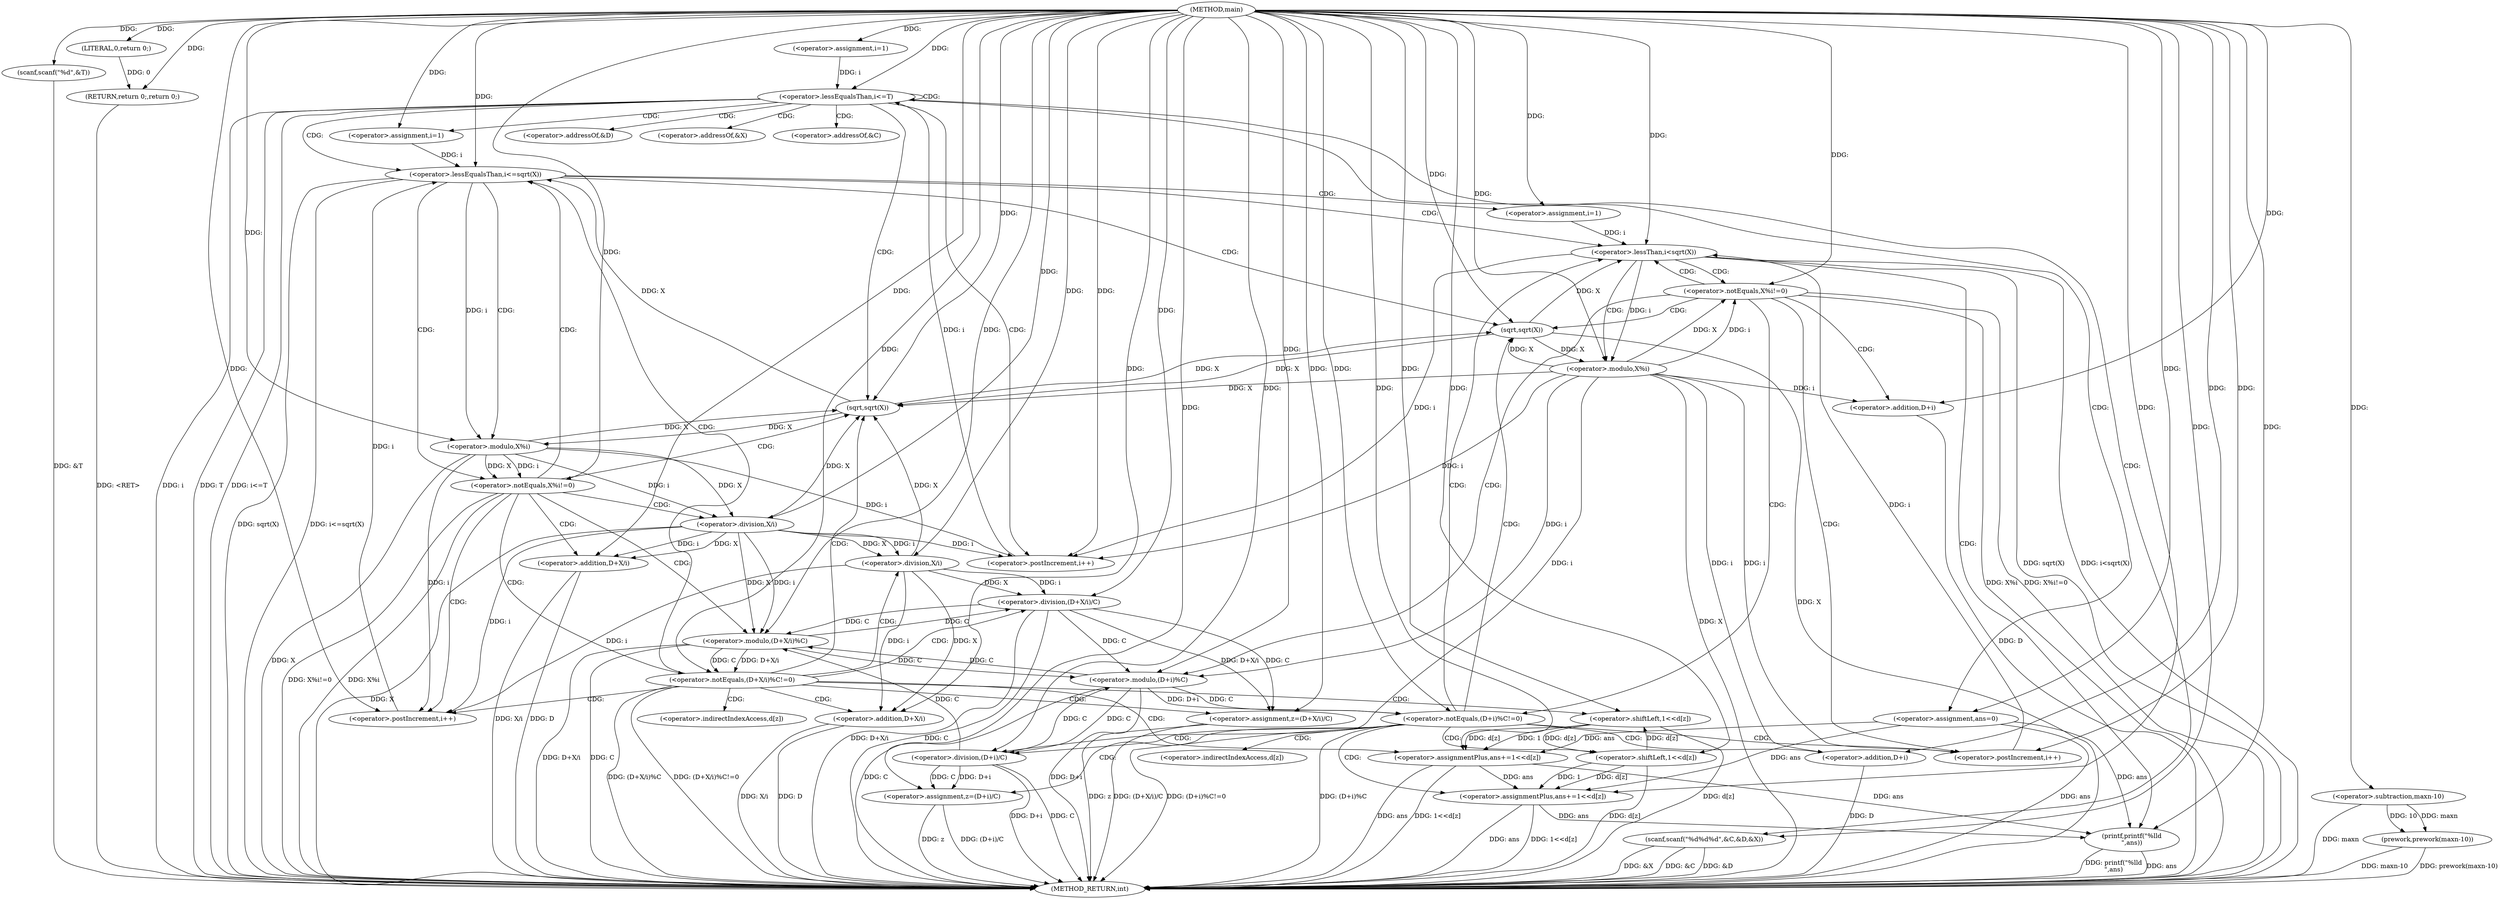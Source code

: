 digraph "main" {  
"1000225" [label = "(METHOD,main)" ]
"1000357" [label = "(METHOD_RETURN,int)" ]
"1000228" [label = "(scanf,scanf(\"%d\",&T))" ]
"1000232" [label = "(prework,prework(maxn-10))" ]
"1000355" [label = "(RETURN,return 0;,return 0;)" ]
"1000238" [label = "(<operator>.assignment,i=1)" ]
"1000241" [label = "(<operator>.lessEqualsThan,i<=T)" ]
"1000244" [label = "(<operator>.postIncrement,i++)" ]
"1000356" [label = "(LITERAL,0,return 0;)" ]
"1000233" [label = "(<operator>.subtraction,maxn-10)" ]
"1000248" [label = "(<operator>.assignment,ans=0)" ]
"1000254" [label = "(scanf,scanf(\"%d%d%d\",&C,&D,&X))" ]
"1000352" [label = "(printf,printf(\"%lld\n\",ans))" ]
"1000264" [label = "(<operator>.assignment,i=1)" ]
"1000267" [label = "(<operator>.lessEqualsThan,i<=sqrt(X))" ]
"1000271" [label = "(<operator>.postIncrement,i++)" ]
"1000311" [label = "(<operator>.assignment,i=1)" ]
"1000314" [label = "(<operator>.lessThan,i<sqrt(X))" ]
"1000318" [label = "(<operator>.postIncrement,i++)" ]
"1000293" [label = "(<operator>.assignment,z=(D+X/i)/C)" ]
"1000302" [label = "(<operator>.assignmentPlus,ans+=1<<d[z])" ]
"1000338" [label = "(<operator>.assignment,z=(D+i)/C)" ]
"1000345" [label = "(<operator>.assignmentPlus,ans+=1<<d[z])" ]
"1000269" [label = "(sqrt,sqrt(X))" ]
"1000275" [label = "(<operator>.notEquals,X%i!=0)" ]
"1000282" [label = "(<operator>.notEquals,(D+X/i)%C!=0)" ]
"1000316" [label = "(sqrt,sqrt(X))" ]
"1000322" [label = "(<operator>.notEquals,X%i!=0)" ]
"1000329" [label = "(<operator>.notEquals,(D+i)%C!=0)" ]
"1000295" [label = "(<operator>.division,(D+X/i)/C)" ]
"1000304" [label = "(<operator>.shiftLeft,1<<d[z])" ]
"1000340" [label = "(<operator>.division,(D+i)/C)" ]
"1000347" [label = "(<operator>.shiftLeft,1<<d[z])" ]
"1000276" [label = "(<operator>.modulo,X%i)" ]
"1000283" [label = "(<operator>.modulo,(D+X/i)%C)" ]
"1000296" [label = "(<operator>.addition,D+X/i)" ]
"1000323" [label = "(<operator>.modulo,X%i)" ]
"1000330" [label = "(<operator>.modulo,(D+i)%C)" ]
"1000341" [label = "(<operator>.addition,D+i)" ]
"1000284" [label = "(<operator>.addition,D+X/i)" ]
"1000298" [label = "(<operator>.division,X/i)" ]
"1000331" [label = "(<operator>.addition,D+i)" ]
"1000286" [label = "(<operator>.division,X/i)" ]
"1000256" [label = "(<operator>.addressOf,&C)" ]
"1000258" [label = "(<operator>.addressOf,&D)" ]
"1000260" [label = "(<operator>.addressOf,&X)" ]
"1000306" [label = "(<operator>.indirectIndexAccess,d[z])" ]
"1000349" [label = "(<operator>.indirectIndexAccess,d[z])" ]
  "1000355" -> "1000357"  [ label = "DDG: <RET>"] 
  "1000228" -> "1000357"  [ label = "DDG: &T"] 
  "1000232" -> "1000357"  [ label = "DDG: maxn-10"] 
  "1000232" -> "1000357"  [ label = "DDG: prework(maxn-10)"] 
  "1000241" -> "1000357"  [ label = "DDG: i"] 
  "1000241" -> "1000357"  [ label = "DDG: T"] 
  "1000241" -> "1000357"  [ label = "DDG: i<=T"] 
  "1000248" -> "1000357"  [ label = "DDG: ans"] 
  "1000254" -> "1000357"  [ label = "DDG: &C"] 
  "1000254" -> "1000357"  [ label = "DDG: &D"] 
  "1000254" -> "1000357"  [ label = "DDG: &X"] 
  "1000267" -> "1000357"  [ label = "DDG: sqrt(X)"] 
  "1000267" -> "1000357"  [ label = "DDG: i<=sqrt(X)"] 
  "1000316" -> "1000357"  [ label = "DDG: X"] 
  "1000314" -> "1000357"  [ label = "DDG: sqrt(X)"] 
  "1000314" -> "1000357"  [ label = "DDG: i<sqrt(X)"] 
  "1000352" -> "1000357"  [ label = "DDG: ans"] 
  "1000352" -> "1000357"  [ label = "DDG: printf(\"%lld\n\",ans)"] 
  "1000323" -> "1000357"  [ label = "DDG: X"] 
  "1000322" -> "1000357"  [ label = "DDG: X%i"] 
  "1000322" -> "1000357"  [ label = "DDG: X%i!=0"] 
  "1000331" -> "1000357"  [ label = "DDG: D"] 
  "1000330" -> "1000357"  [ label = "DDG: D+i"] 
  "1000330" -> "1000357"  [ label = "DDG: C"] 
  "1000329" -> "1000357"  [ label = "DDG: (D+i)%C"] 
  "1000329" -> "1000357"  [ label = "DDG: (D+i)%C!=0"] 
  "1000338" -> "1000357"  [ label = "DDG: z"] 
  "1000341" -> "1000357"  [ label = "DDG: D"] 
  "1000340" -> "1000357"  [ label = "DDG: D+i"] 
  "1000340" -> "1000357"  [ label = "DDG: C"] 
  "1000338" -> "1000357"  [ label = "DDG: (D+i)/C"] 
  "1000345" -> "1000357"  [ label = "DDG: ans"] 
  "1000347" -> "1000357"  [ label = "DDG: d[z]"] 
  "1000345" -> "1000357"  [ label = "DDG: 1<<d[z]"] 
  "1000276" -> "1000357"  [ label = "DDG: X"] 
  "1000275" -> "1000357"  [ label = "DDG: X%i"] 
  "1000275" -> "1000357"  [ label = "DDG: X%i!=0"] 
  "1000284" -> "1000357"  [ label = "DDG: D"] 
  "1000286" -> "1000357"  [ label = "DDG: X"] 
  "1000284" -> "1000357"  [ label = "DDG: X/i"] 
  "1000283" -> "1000357"  [ label = "DDG: D+X/i"] 
  "1000283" -> "1000357"  [ label = "DDG: C"] 
  "1000282" -> "1000357"  [ label = "DDG: (D+X/i)%C"] 
  "1000282" -> "1000357"  [ label = "DDG: (D+X/i)%C!=0"] 
  "1000293" -> "1000357"  [ label = "DDG: z"] 
  "1000296" -> "1000357"  [ label = "DDG: D"] 
  "1000296" -> "1000357"  [ label = "DDG: X/i"] 
  "1000295" -> "1000357"  [ label = "DDG: D+X/i"] 
  "1000295" -> "1000357"  [ label = "DDG: C"] 
  "1000293" -> "1000357"  [ label = "DDG: (D+X/i)/C"] 
  "1000302" -> "1000357"  [ label = "DDG: ans"] 
  "1000304" -> "1000357"  [ label = "DDG: d[z]"] 
  "1000302" -> "1000357"  [ label = "DDG: 1<<d[z]"] 
  "1000233" -> "1000357"  [ label = "DDG: maxn"] 
  "1000225" -> "1000228"  [ label = "DDG: "] 
  "1000356" -> "1000355"  [ label = "DDG: 0"] 
  "1000225" -> "1000355"  [ label = "DDG: "] 
  "1000233" -> "1000232"  [ label = "DDG: 10"] 
  "1000233" -> "1000232"  [ label = "DDG: maxn"] 
  "1000225" -> "1000238"  [ label = "DDG: "] 
  "1000225" -> "1000356"  [ label = "DDG: "] 
  "1000225" -> "1000233"  [ label = "DDG: "] 
  "1000238" -> "1000241"  [ label = "DDG: i"] 
  "1000244" -> "1000241"  [ label = "DDG: i"] 
  "1000225" -> "1000241"  [ label = "DDG: "] 
  "1000314" -> "1000244"  [ label = "DDG: i"] 
  "1000323" -> "1000244"  [ label = "DDG: i"] 
  "1000276" -> "1000244"  [ label = "DDG: i"] 
  "1000286" -> "1000244"  [ label = "DDG: i"] 
  "1000225" -> "1000244"  [ label = "DDG: "] 
  "1000225" -> "1000248"  [ label = "DDG: "] 
  "1000225" -> "1000254"  [ label = "DDG: "] 
  "1000225" -> "1000264"  [ label = "DDG: "] 
  "1000225" -> "1000311"  [ label = "DDG: "] 
  "1000225" -> "1000352"  [ label = "DDG: "] 
  "1000248" -> "1000352"  [ label = "DDG: ans"] 
  "1000345" -> "1000352"  [ label = "DDG: ans"] 
  "1000302" -> "1000352"  [ label = "DDG: ans"] 
  "1000264" -> "1000267"  [ label = "DDG: i"] 
  "1000271" -> "1000267"  [ label = "DDG: i"] 
  "1000225" -> "1000267"  [ label = "DDG: "] 
  "1000269" -> "1000267"  [ label = "DDG: X"] 
  "1000276" -> "1000271"  [ label = "DDG: i"] 
  "1000286" -> "1000271"  [ label = "DDG: i"] 
  "1000298" -> "1000271"  [ label = "DDG: i"] 
  "1000225" -> "1000271"  [ label = "DDG: "] 
  "1000295" -> "1000293"  [ label = "DDG: D+X/i"] 
  "1000295" -> "1000293"  [ label = "DDG: C"] 
  "1000304" -> "1000302"  [ label = "DDG: 1"] 
  "1000304" -> "1000302"  [ label = "DDG: d[z]"] 
  "1000311" -> "1000314"  [ label = "DDG: i"] 
  "1000318" -> "1000314"  [ label = "DDG: i"] 
  "1000225" -> "1000314"  [ label = "DDG: "] 
  "1000316" -> "1000314"  [ label = "DDG: X"] 
  "1000323" -> "1000318"  [ label = "DDG: i"] 
  "1000225" -> "1000318"  [ label = "DDG: "] 
  "1000340" -> "1000338"  [ label = "DDG: D+i"] 
  "1000340" -> "1000338"  [ label = "DDG: C"] 
  "1000347" -> "1000345"  [ label = "DDG: d[z]"] 
  "1000347" -> "1000345"  [ label = "DDG: 1"] 
  "1000316" -> "1000269"  [ label = "DDG: X"] 
  "1000323" -> "1000269"  [ label = "DDG: X"] 
  "1000276" -> "1000269"  [ label = "DDG: X"] 
  "1000286" -> "1000269"  [ label = "DDG: X"] 
  "1000298" -> "1000269"  [ label = "DDG: X"] 
  "1000225" -> "1000269"  [ label = "DDG: "] 
  "1000225" -> "1000293"  [ label = "DDG: "] 
  "1000248" -> "1000302"  [ label = "DDG: ans"] 
  "1000225" -> "1000302"  [ label = "DDG: "] 
  "1000269" -> "1000316"  [ label = "DDG: X"] 
  "1000323" -> "1000316"  [ label = "DDG: X"] 
  "1000225" -> "1000316"  [ label = "DDG: "] 
  "1000225" -> "1000338"  [ label = "DDG: "] 
  "1000248" -> "1000345"  [ label = "DDG: ans"] 
  "1000302" -> "1000345"  [ label = "DDG: ans"] 
  "1000225" -> "1000345"  [ label = "DDG: "] 
  "1000276" -> "1000275"  [ label = "DDG: i"] 
  "1000276" -> "1000275"  [ label = "DDG: X"] 
  "1000225" -> "1000275"  [ label = "DDG: "] 
  "1000283" -> "1000282"  [ label = "DDG: D+X/i"] 
  "1000283" -> "1000282"  [ label = "DDG: C"] 
  "1000225" -> "1000282"  [ label = "DDG: "] 
  "1000225" -> "1000295"  [ label = "DDG: "] 
  "1000298" -> "1000295"  [ label = "DDG: i"] 
  "1000298" -> "1000295"  [ label = "DDG: X"] 
  "1000283" -> "1000295"  [ label = "DDG: C"] 
  "1000225" -> "1000304"  [ label = "DDG: "] 
  "1000347" -> "1000304"  [ label = "DDG: d[z]"] 
  "1000323" -> "1000322"  [ label = "DDG: X"] 
  "1000323" -> "1000322"  [ label = "DDG: i"] 
  "1000225" -> "1000322"  [ label = "DDG: "] 
  "1000330" -> "1000329"  [ label = "DDG: D+i"] 
  "1000330" -> "1000329"  [ label = "DDG: C"] 
  "1000225" -> "1000329"  [ label = "DDG: "] 
  "1000225" -> "1000340"  [ label = "DDG: "] 
  "1000323" -> "1000340"  [ label = "DDG: i"] 
  "1000330" -> "1000340"  [ label = "DDG: C"] 
  "1000225" -> "1000347"  [ label = "DDG: "] 
  "1000304" -> "1000347"  [ label = "DDG: d[z]"] 
  "1000269" -> "1000276"  [ label = "DDG: X"] 
  "1000225" -> "1000276"  [ label = "DDG: "] 
  "1000267" -> "1000276"  [ label = "DDG: i"] 
  "1000286" -> "1000283"  [ label = "DDG: X"] 
  "1000286" -> "1000283"  [ label = "DDG: i"] 
  "1000225" -> "1000283"  [ label = "DDG: "] 
  "1000330" -> "1000283"  [ label = "DDG: C"] 
  "1000340" -> "1000283"  [ label = "DDG: C"] 
  "1000295" -> "1000283"  [ label = "DDG: C"] 
  "1000225" -> "1000296"  [ label = "DDG: "] 
  "1000298" -> "1000296"  [ label = "DDG: i"] 
  "1000298" -> "1000296"  [ label = "DDG: X"] 
  "1000316" -> "1000323"  [ label = "DDG: X"] 
  "1000225" -> "1000323"  [ label = "DDG: "] 
  "1000314" -> "1000323"  [ label = "DDG: i"] 
  "1000323" -> "1000330"  [ label = "DDG: i"] 
  "1000225" -> "1000330"  [ label = "DDG: "] 
  "1000340" -> "1000330"  [ label = "DDG: C"] 
  "1000283" -> "1000330"  [ label = "DDG: C"] 
  "1000295" -> "1000330"  [ label = "DDG: C"] 
  "1000225" -> "1000341"  [ label = "DDG: "] 
  "1000323" -> "1000341"  [ label = "DDG: i"] 
  "1000225" -> "1000284"  [ label = "DDG: "] 
  "1000286" -> "1000284"  [ label = "DDG: X"] 
  "1000286" -> "1000284"  [ label = "DDG: i"] 
  "1000286" -> "1000298"  [ label = "DDG: X"] 
  "1000225" -> "1000298"  [ label = "DDG: "] 
  "1000286" -> "1000298"  [ label = "DDG: i"] 
  "1000225" -> "1000331"  [ label = "DDG: "] 
  "1000323" -> "1000331"  [ label = "DDG: i"] 
  "1000276" -> "1000286"  [ label = "DDG: X"] 
  "1000225" -> "1000286"  [ label = "DDG: "] 
  "1000276" -> "1000286"  [ label = "DDG: i"] 
  "1000241" -> "1000258"  [ label = "CDG: "] 
  "1000241" -> "1000260"  [ label = "CDG: "] 
  "1000241" -> "1000244"  [ label = "CDG: "] 
  "1000241" -> "1000269"  [ label = "CDG: "] 
  "1000241" -> "1000254"  [ label = "CDG: "] 
  "1000241" -> "1000248"  [ label = "CDG: "] 
  "1000241" -> "1000267"  [ label = "CDG: "] 
  "1000241" -> "1000241"  [ label = "CDG: "] 
  "1000241" -> "1000264"  [ label = "CDG: "] 
  "1000241" -> "1000256"  [ label = "CDG: "] 
  "1000267" -> "1000276"  [ label = "CDG: "] 
  "1000267" -> "1000316"  [ label = "CDG: "] 
  "1000267" -> "1000314"  [ label = "CDG: "] 
  "1000267" -> "1000311"  [ label = "CDG: "] 
  "1000267" -> "1000275"  [ label = "CDG: "] 
  "1000314" -> "1000352"  [ label = "CDG: "] 
  "1000314" -> "1000323"  [ label = "CDG: "] 
  "1000314" -> "1000322"  [ label = "CDG: "] 
  "1000275" -> "1000282"  [ label = "CDG: "] 
  "1000275" -> "1000284"  [ label = "CDG: "] 
  "1000275" -> "1000286"  [ label = "CDG: "] 
  "1000275" -> "1000283"  [ label = "CDG: "] 
  "1000275" -> "1000269"  [ label = "CDG: "] 
  "1000275" -> "1000271"  [ label = "CDG: "] 
  "1000275" -> "1000267"  [ label = "CDG: "] 
  "1000282" -> "1000293"  [ label = "CDG: "] 
  "1000282" -> "1000302"  [ label = "CDG: "] 
  "1000282" -> "1000298"  [ label = "CDG: "] 
  "1000282" -> "1000269"  [ label = "CDG: "] 
  "1000282" -> "1000304"  [ label = "CDG: "] 
  "1000282" -> "1000295"  [ label = "CDG: "] 
  "1000282" -> "1000306"  [ label = "CDG: "] 
  "1000282" -> "1000296"  [ label = "CDG: "] 
  "1000282" -> "1000271"  [ label = "CDG: "] 
  "1000282" -> "1000267"  [ label = "CDG: "] 
  "1000322" -> "1000330"  [ label = "CDG: "] 
  "1000322" -> "1000329"  [ label = "CDG: "] 
  "1000322" -> "1000331"  [ label = "CDG: "] 
  "1000322" -> "1000318"  [ label = "CDG: "] 
  "1000322" -> "1000316"  [ label = "CDG: "] 
  "1000322" -> "1000314"  [ label = "CDG: "] 
  "1000329" -> "1000345"  [ label = "CDG: "] 
  "1000329" -> "1000338"  [ label = "CDG: "] 
  "1000329" -> "1000349"  [ label = "CDG: "] 
  "1000329" -> "1000318"  [ label = "CDG: "] 
  "1000329" -> "1000316"  [ label = "CDG: "] 
  "1000329" -> "1000314"  [ label = "CDG: "] 
  "1000329" -> "1000341"  [ label = "CDG: "] 
  "1000329" -> "1000340"  [ label = "CDG: "] 
  "1000329" -> "1000347"  [ label = "CDG: "] 
}
